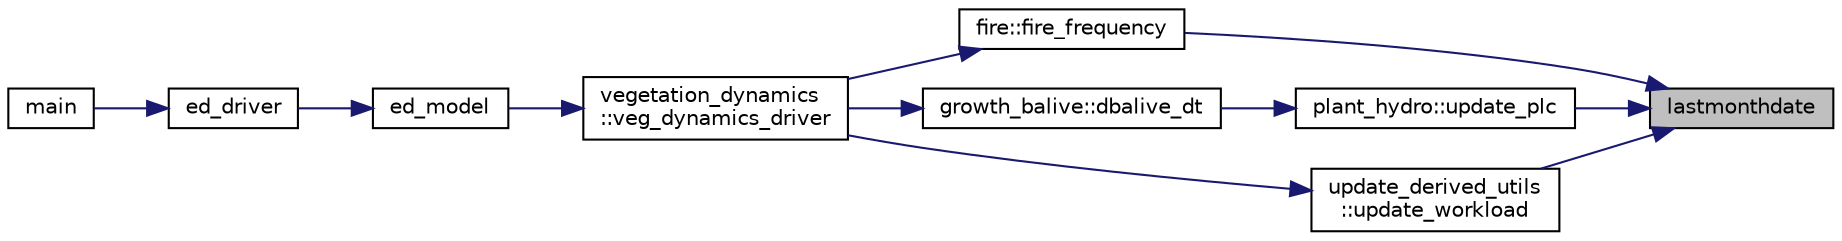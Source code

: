 digraph "lastmonthdate"
{
 // LATEX_PDF_SIZE
  edge [fontname="Helvetica",fontsize="10",labelfontname="Helvetica",labelfontsize="10"];
  node [fontname="Helvetica",fontsize="10",shape=record];
  rankdir="RL";
  Node1 [label="lastmonthdate",height=0.2,width=0.4,color="black", fillcolor="grey75", style="filled", fontcolor="black",tooltip=" "];
  Node1 -> Node2 [dir="back",color="midnightblue",fontsize="10",style="solid"];
  Node2 [label="fire::fire_frequency",height=0.2,width=0.4,color="black", fillcolor="white", style="filled",URL="$namespacefire.html#a09d00440af65a1c3304f32c0cfa5f4b5",tooltip="This subroutine will evaluate whether fire conditions exist, and if that is the case,..."];
  Node2 -> Node3 [dir="back",color="midnightblue",fontsize="10",style="solid"];
  Node3 [label="vegetation_dynamics\l::veg_dynamics_driver",height=0.2,width=0.4,color="black", fillcolor="white", style="filled",URL="$namespacevegetation__dynamics.html#ac0aac7ba29275bab000373bd850a36e6",tooltip=" "];
  Node3 -> Node4 [dir="back",color="midnightblue",fontsize="10",style="solid"];
  Node4 [label="ed_model",height=0.2,width=0.4,color="black", fillcolor="white", style="filled",URL="$ed__model_8_f90.html#a9804b9ca3fcb1b4e17171d786d50c32c",tooltip="Begins, updates, and outputs results from ecosystem simulation."];
  Node4 -> Node5 [dir="back",color="midnightblue",fontsize="10",style="solid"];
  Node5 [label="ed_driver",height=0.2,width=0.4,color="black", fillcolor="white", style="filled",URL="$ed__driver_8_f90.html#a5706bd8bee60960fe8166de1870e47da",tooltip=" "];
  Node5 -> Node6 [dir="back",color="midnightblue",fontsize="10",style="solid"];
  Node6 [label="main",height=0.2,width=0.4,color="black", fillcolor="white", style="filled",URL="$edmain_8_f90.html#a8ec2266d83cd6c0b762cbcbc92c0af3d",tooltip=" "];
  Node1 -> Node7 [dir="back",color="midnightblue",fontsize="10",style="solid"];
  Node7 [label="plant_hydro::update_plc",height=0.2,width=0.4,color="black", fillcolor="white", style="filled",URL="$namespaceplant__hydro.html#aee5e9b3f26944e3c39aa053c891d534c",tooltip="\\breif update percentage loss of xylem conductance using daily minimum leaf psi"];
  Node7 -> Node8 [dir="back",color="midnightblue",fontsize="10",style="solid"];
  Node8 [label="growth_balive::dbalive_dt",height=0.2,width=0.4,color="black", fillcolor="white", style="filled",URL="$namespacegrowth__balive.html#a2711ed86cca4027a15a5a8de2bc9873a",tooltip="Updates living biomass."];
  Node8 -> Node3 [dir="back",color="midnightblue",fontsize="10",style="solid"];
  Node1 -> Node9 [dir="back",color="midnightblue",fontsize="10",style="solid"];
  Node9 [label="update_derived_utils\l::update_workload",height=0.2,width=0.4,color="black", fillcolor="white", style="filled",URL="$namespaceupdate__derived__utils.html#af3ed728851f0b48e17fc44690af242ef",tooltip=" "];
  Node9 -> Node3 [dir="back",color="midnightblue",fontsize="10",style="solid"];
}
